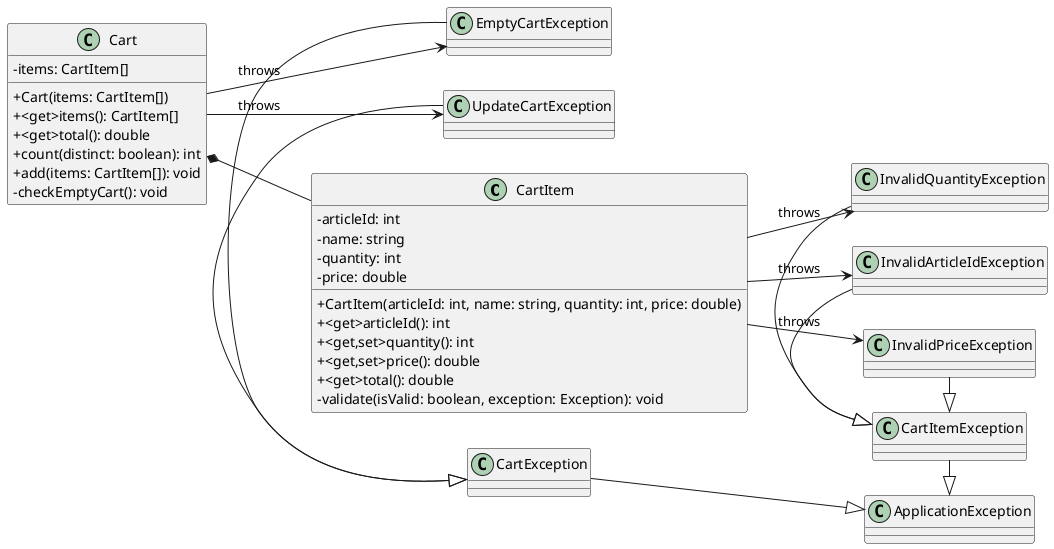 @startuml

left to right direction
skinparam classAttributeIconSize 0

'Classes declaration
class CartItem {
   - articleId: int
   - name: string
   - quantity: int
   - price: double
   + CartItem(articleId: int, name: string, quantity: int, price: double)
   + <get>articleId(): int
   + <get,set>quantity(): int
   + <get,set>price(): double
   + <get>total(): double
   - validate(isValid: boolean, exception: Exception): void
}

class Cart {
   - items: CartItem[]
   + Cart(items: CartItem[])
   + <get>items(): CartItem[]
   + <get>total(): double
   + count(distinct: boolean): int
   + add(items: CartItem[]): void
   - checkEmptyCart(): void
}

class EmptyCartException {}
class UpdateCartException {}
class CartException {}
class InvalidArticleIdException {}
class InvalidPriceException {}
class InvalidQuantityException {}
class CartItemException {}
class ApplicationException {}

'Relations
Cart *-- CartItem

'Exception inheritance
InvalidArticleIdException -|> CartItemException
InvalidPriceException -|> CartItemException
InvalidQuantityException -|> CartItemException

EmptyCartException -|> CartException
UpdateCartException -|> CartException

CartException -|> ApplicationException
CartItemException -|> ApplicationException

'Exception throws
CartItem --> InvalidArticleIdException : throws
CartItem --> InvalidPriceException : throws
CartItem --> InvalidQuantityException : throws

Cart --> EmptyCartException : throws
Cart --> UpdateCartException : throws

@enduml